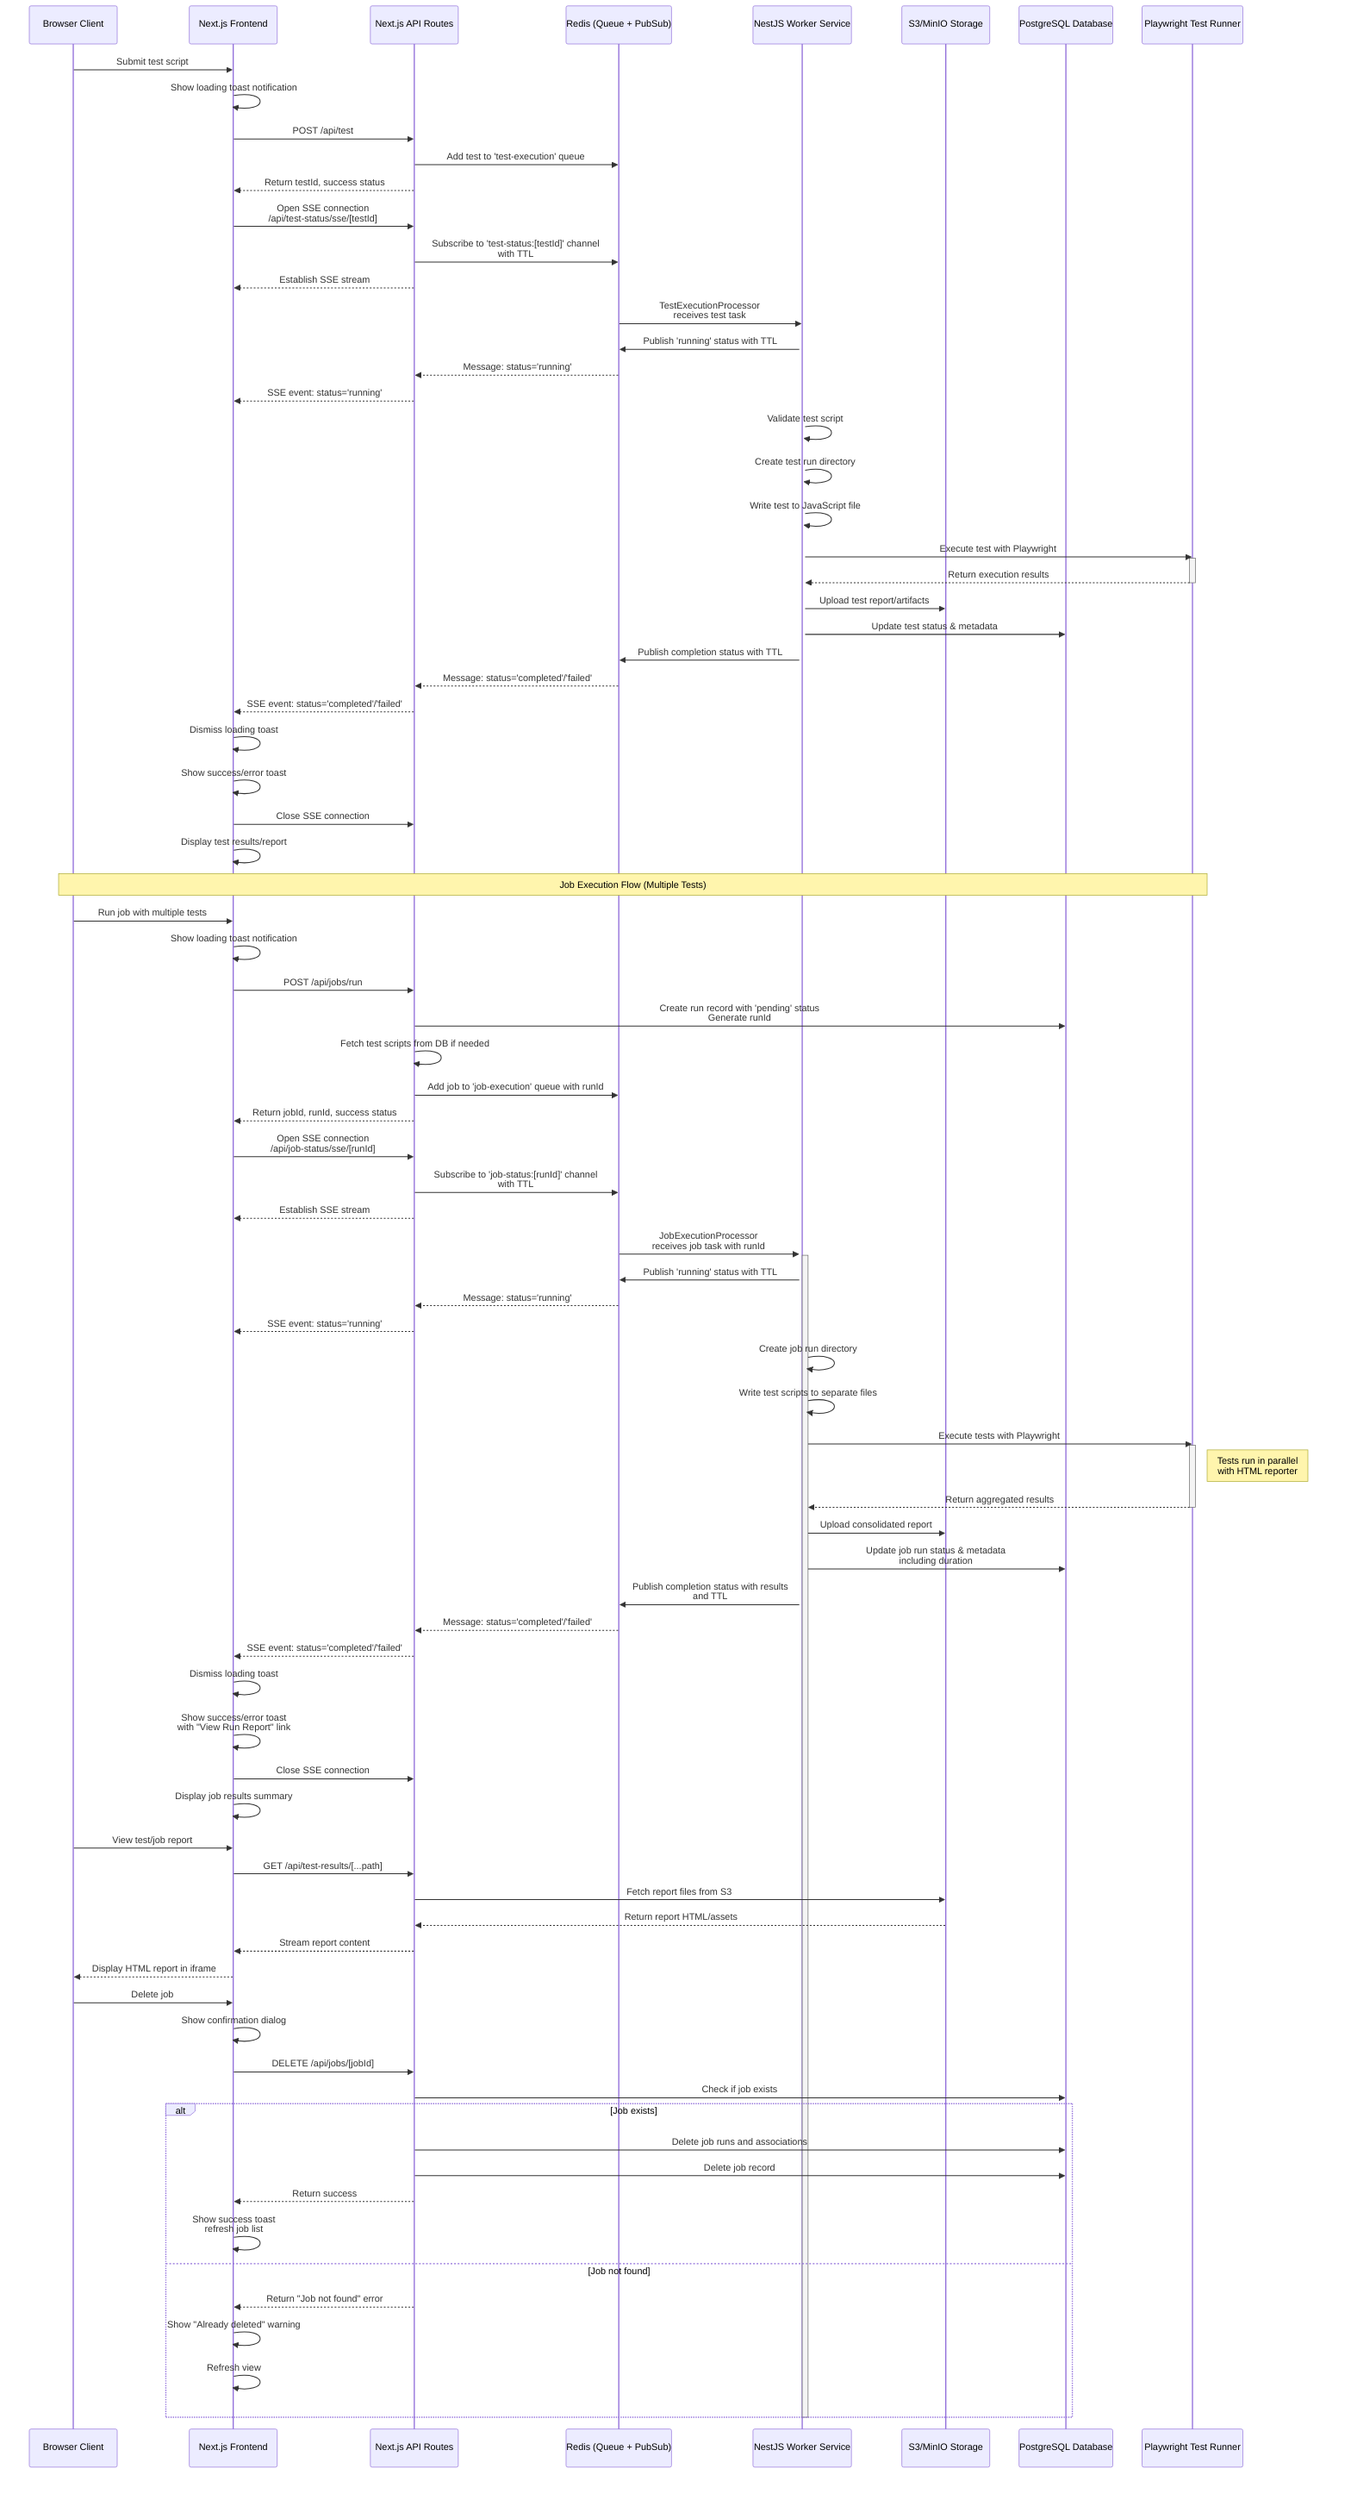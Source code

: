 sequenceDiagram
    participant Client as Browser Client
    participant NextFE as Next.js Frontend
    participant NextAPI as Next.js API Routes
    participant Redis as Redis (Queue + PubSub)
    participant NestJS as NestJS Worker Service
    participant S3 as S3/MinIO Storage
    participant DB as PostgreSQL Database
    participant PW as Playwright Test Runner

    %% Individual Test Execution Flow (e.g., Playground)
    Client->>NextFE: Submit test script
    NextFE->>NextFE: Show loading toast notification
    NextFE->>NextAPI: POST /api/test
    NextAPI->>Redis: Add test to 'test-execution' queue
    NextAPI-->>NextFE: Return testId, success status
    NextFE->>NextAPI: Open SSE connection<br>/api/test-status/sse/[testId]
    NextAPI->>Redis: Subscribe to 'test-status:[testId]' channel<br>with TTL
    NextAPI-->>NextFE: Establish SSE stream

    %% Worker picks up test from queue
    Redis->>NestJS: TestExecutionProcessor<br>receives test task
    activate NestJS
    NestJS->>Redis: Publish 'running' status with TTL
    Redis-->>NextAPI: Message: status='running'
    NextAPI-->>NextFE: SSE event: status='running'
    
    %% Test execution process
    NestJS->>NestJS: Validate test script
    NestJS->>NestJS: Create test run directory
    NestJS->>NestJS: Write test to JavaScript file
    NestJS->>PW: Execute test with Playwright
    activate PW
    PW-->>NestJS: Return execution results
    deactivate PW
    
    %% Handling test results
    NestJS->>S3: Upload test report/artifacts
    NestJS->>DB: Update test status & metadata
    NestJS->>Redis: Publish completion status with TTL
    Redis-->>NextAPI: Message: status='completed'/'failed'
    NextAPI-->>NextFE: SSE event: status='completed'/'failed'
    NextFE->>NextFE: Dismiss loading toast
    NextFE->>NextFE: Show success/error toast
    NextFE->>NextAPI: Close SSE connection
    NextFE->>NextFE: Display test results/report

    %% Job Execution Flow
    Note over Client,PW: Job Execution Flow (Multiple Tests)
    Client->>NextFE: Run job with multiple tests
    NextFE->>NextFE: Show loading toast notification
    NextFE->>NextAPI: POST /api/jobs/run
    NextAPI->>DB: Create run record with 'pending' status<br>Generate runId
    NextAPI->>NextAPI: Fetch test scripts from DB if needed
    NextAPI->>Redis: Add job to 'job-execution' queue with runId
    NextAPI-->>NextFE: Return jobId, runId, success status
    NextFE->>NextAPI: Open SSE connection<br>/api/job-status/sse/[runId]
    NextAPI->>Redis: Subscribe to 'job-status:[runId]' channel<br>with TTL
    NextAPI-->>NextFE: Establish SSE stream

    %% Worker picks up job from queue
    Redis->>NestJS: JobExecutionProcessor<br>receives job task with runId
    activate NestJS
    NestJS->>Redis: Publish 'running' status with TTL
    Redis-->>NextAPI: Message: status='running'
    NextAPI-->>NextFE: SSE event: status='running'
    
    %% Job execution process
    NestJS->>NestJS: Create job run directory
    NestJS->>NestJS: Write test scripts to separate files
    NestJS->>PW: Execute tests with Playwright
    activate PW
    Note right of PW: Tests run in parallel<br>with HTML reporter
    PW-->>NestJS: Return aggregated results
    deactivate PW
    
    %% Handling job results
    NestJS->>S3: Upload consolidated report
    NestJS->>DB: Update job run status & metadata<br>including duration
    NestJS->>Redis: Publish completion status with results<br>and TTL
    Redis-->>NextAPI: Message: status='completed'/'failed'
    NextAPI-->>NextFE: SSE event: status='completed'/'failed'
    NextFE->>NextFE: Dismiss loading toast
    NextFE->>NextFE: Show success/error toast<br>with "View Run Report" link
    NextFE->>NextAPI: Close SSE connection
    NextFE->>NextFE: Display job results summary
    
    %% Report viewing
    Client->>NextFE: View test/job report
    NextFE->>NextAPI: GET /api/test-results/[...path]
    NextAPI->>S3: Fetch report files from S3
    S3-->>NextAPI: Return report HTML/assets
    NextAPI-->>NextFE: Stream report content
    NextFE-->>Client: Display HTML report in iframe

    %% Job deletion flow
    Client->>NextFE: Delete job
    NextFE->>NextFE: Show confirmation dialog
    NextFE->>NextAPI: DELETE /api/jobs/[jobId]
    NextAPI->>DB: Check if job exists
    Alt Job exists
        NextAPI->>DB: Delete job runs and associations
        NextAPI->>DB: Delete job record
        NextAPI-->>NextFE: Return success
        NextFE->>NextFE: Show success toast<br>refresh job list
    Else Job not found
        NextAPI-->>NextFE: Return "Job not found" error
        NextFE->>NextFE: Show "Already deleted" warning
        NextFE->>NextFE: Refresh view
    End

    deactivate NestJS